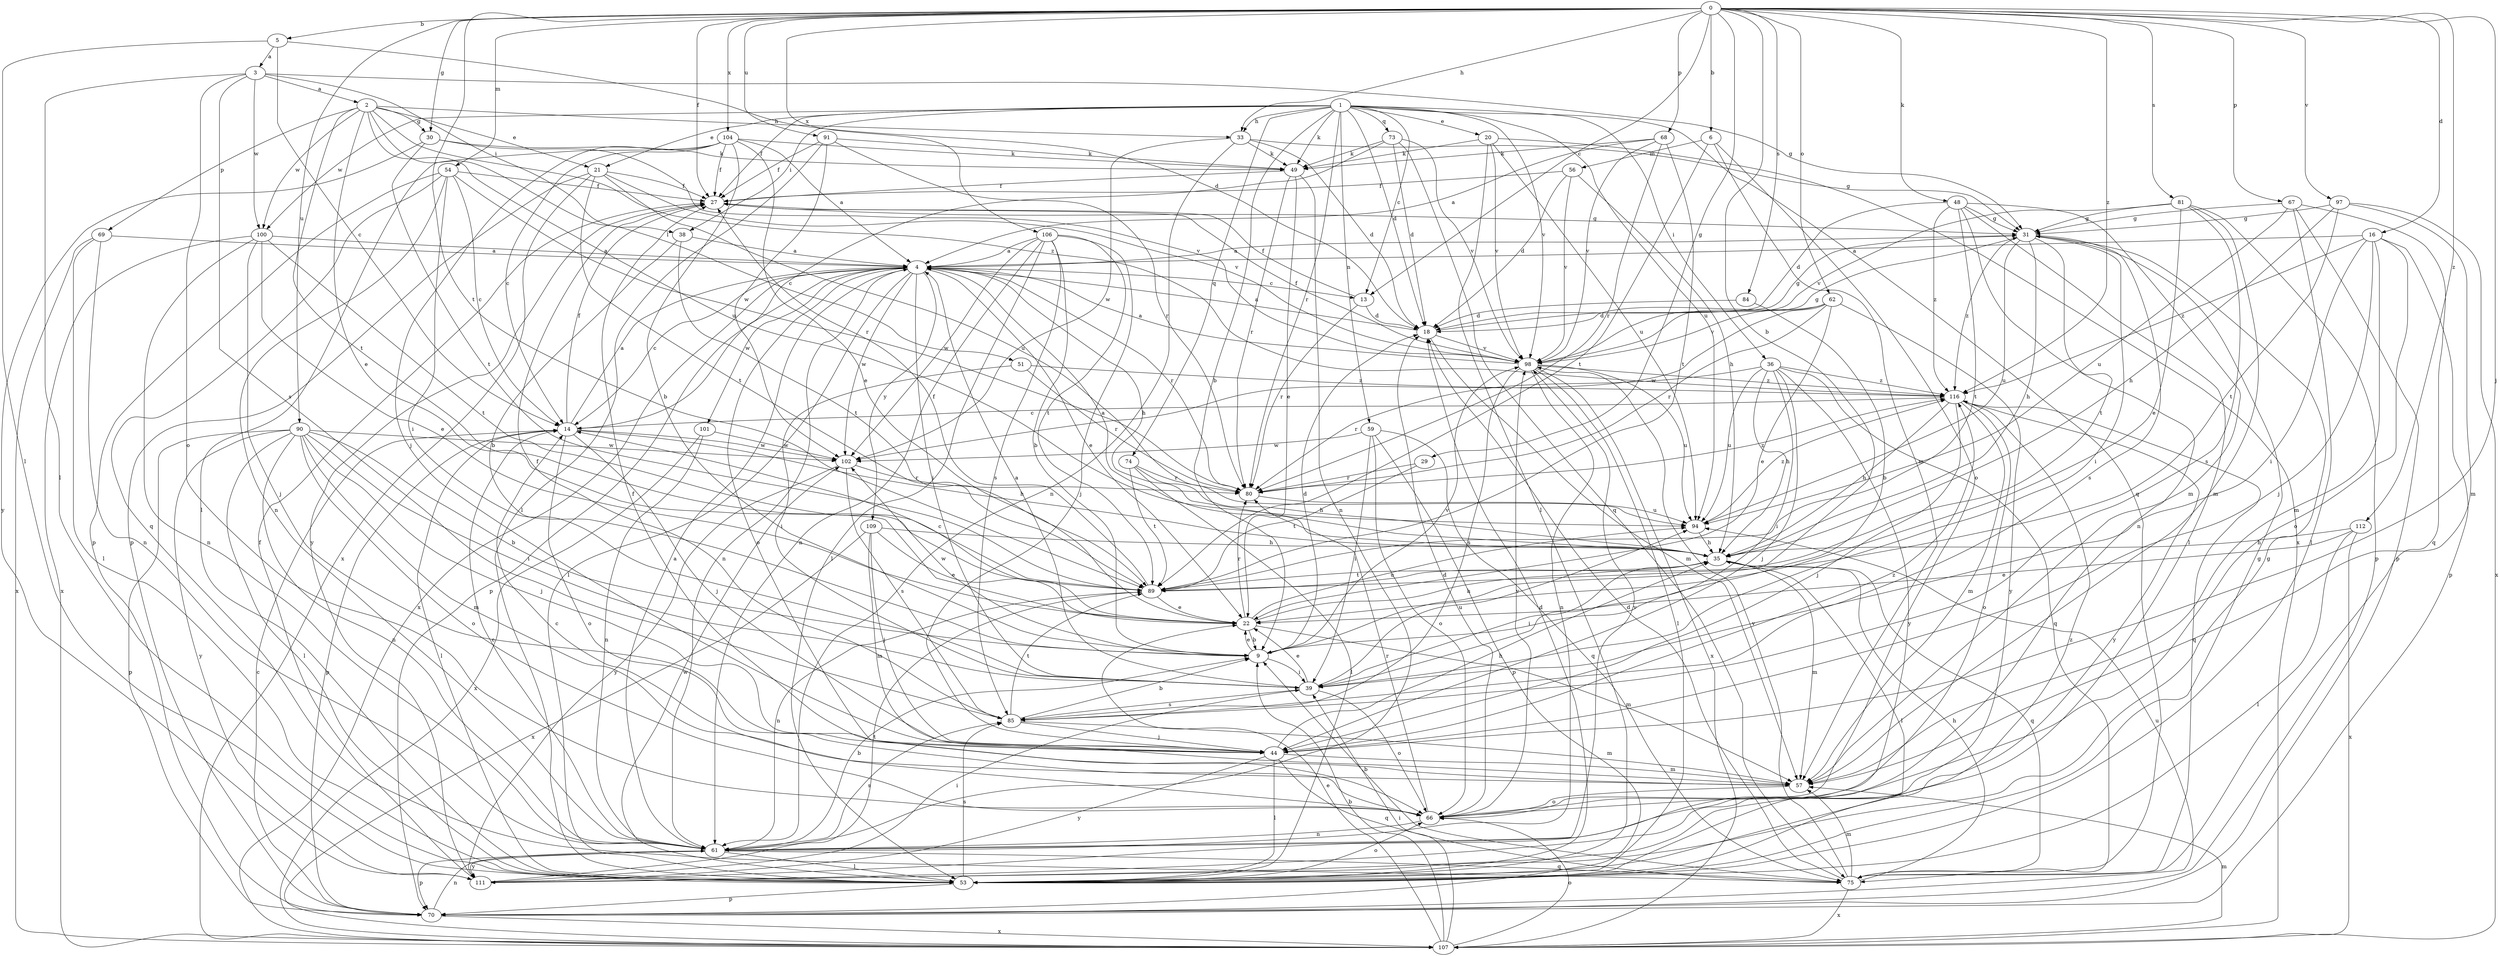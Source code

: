 strict digraph  {
0;
1;
2;
3;
4;
5;
6;
9;
13;
14;
16;
18;
20;
21;
22;
27;
29;
30;
31;
33;
35;
36;
38;
39;
44;
48;
49;
51;
53;
54;
56;
57;
59;
61;
62;
66;
67;
68;
69;
70;
73;
74;
75;
80;
81;
84;
85;
89;
90;
91;
94;
97;
98;
100;
101;
102;
104;
106;
107;
109;
111;
112;
116;
0 -> 5  [label=b];
0 -> 6  [label=b];
0 -> 9  [label=b];
0 -> 13  [label=c];
0 -> 16  [label=d];
0 -> 27  [label=f];
0 -> 29  [label=g];
0 -> 30  [label=g];
0 -> 33  [label=h];
0 -> 44  [label=j];
0 -> 48  [label=k];
0 -> 54  [label=m];
0 -> 62  [label=o];
0 -> 67  [label=p];
0 -> 68  [label=p];
0 -> 81  [label=s];
0 -> 84  [label=s];
0 -> 89  [label=t];
0 -> 90  [label=u];
0 -> 91  [label=u];
0 -> 97  [label=v];
0 -> 104  [label=x];
0 -> 106  [label=x];
0 -> 112  [label=z];
0 -> 116  [label=z];
1 -> 9  [label=b];
1 -> 13  [label=c];
1 -> 18  [label=d];
1 -> 20  [label=e];
1 -> 21  [label=e];
1 -> 27  [label=f];
1 -> 33  [label=h];
1 -> 36  [label=i];
1 -> 38  [label=i];
1 -> 49  [label=k];
1 -> 59  [label=n];
1 -> 73  [label=q];
1 -> 74  [label=q];
1 -> 75  [label=q];
1 -> 80  [label=r];
1 -> 94  [label=u];
1 -> 98  [label=v];
1 -> 100  [label=w];
2 -> 21  [label=e];
2 -> 22  [label=e];
2 -> 30  [label=g];
2 -> 33  [label=h];
2 -> 51  [label=l];
2 -> 69  [label=p];
2 -> 89  [label=t];
2 -> 94  [label=u];
2 -> 100  [label=w];
2 -> 116  [label=z];
3 -> 2  [label=a];
3 -> 31  [label=g];
3 -> 38  [label=i];
3 -> 53  [label=l];
3 -> 66  [label=o];
3 -> 85  [label=s];
3 -> 100  [label=w];
4 -> 13  [label=c];
4 -> 14  [label=c];
4 -> 22  [label=e];
4 -> 35  [label=h];
4 -> 39  [label=i];
4 -> 53  [label=l];
4 -> 61  [label=n];
4 -> 66  [label=o];
4 -> 70  [label=p];
4 -> 80  [label=r];
4 -> 101  [label=w];
4 -> 102  [label=w];
4 -> 107  [label=x];
4 -> 109  [label=y];
5 -> 3  [label=a];
5 -> 14  [label=c];
5 -> 18  [label=d];
5 -> 53  [label=l];
6 -> 56  [label=m];
6 -> 57  [label=m];
6 -> 66  [label=o];
6 -> 89  [label=t];
9 -> 18  [label=d];
9 -> 22  [label=e];
9 -> 39  [label=i];
9 -> 98  [label=v];
9 -> 102  [label=w];
13 -> 18  [label=d];
13 -> 27  [label=f];
13 -> 80  [label=r];
14 -> 4  [label=a];
14 -> 27  [label=f];
14 -> 35  [label=h];
14 -> 44  [label=j];
14 -> 53  [label=l];
14 -> 66  [label=o];
14 -> 70  [label=p];
14 -> 102  [label=w];
16 -> 4  [label=a];
16 -> 39  [label=i];
16 -> 44  [label=j];
16 -> 57  [label=m];
16 -> 66  [label=o];
16 -> 70  [label=p];
16 -> 116  [label=z];
18 -> 4  [label=a];
18 -> 31  [label=g];
18 -> 57  [label=m];
18 -> 98  [label=v];
20 -> 49  [label=k];
20 -> 53  [label=l];
20 -> 94  [label=u];
20 -> 98  [label=v];
20 -> 107  [label=x];
21 -> 27  [label=f];
21 -> 70  [label=p];
21 -> 89  [label=t];
21 -> 94  [label=u];
21 -> 98  [label=v];
21 -> 107  [label=x];
22 -> 9  [label=b];
22 -> 14  [label=c];
22 -> 35  [label=h];
22 -> 57  [label=m];
22 -> 80  [label=r];
22 -> 94  [label=u];
27 -> 31  [label=g];
27 -> 111  [label=y];
29 -> 80  [label=r];
29 -> 89  [label=t];
30 -> 49  [label=k];
30 -> 89  [label=t];
30 -> 98  [label=v];
30 -> 111  [label=y];
31 -> 4  [label=a];
31 -> 35  [label=h];
31 -> 39  [label=i];
31 -> 85  [label=s];
31 -> 89  [label=t];
31 -> 94  [label=u];
31 -> 116  [label=z];
33 -> 18  [label=d];
33 -> 31  [label=g];
33 -> 49  [label=k];
33 -> 61  [label=n];
33 -> 102  [label=w];
35 -> 4  [label=a];
35 -> 39  [label=i];
35 -> 53  [label=l];
35 -> 57  [label=m];
35 -> 75  [label=q];
35 -> 89  [label=t];
36 -> 35  [label=h];
36 -> 39  [label=i];
36 -> 44  [label=j];
36 -> 75  [label=q];
36 -> 80  [label=r];
36 -> 94  [label=u];
36 -> 111  [label=y];
36 -> 116  [label=z];
38 -> 4  [label=a];
38 -> 9  [label=b];
38 -> 89  [label=t];
39 -> 4  [label=a];
39 -> 22  [label=e];
39 -> 66  [label=o];
39 -> 85  [label=s];
39 -> 94  [label=u];
44 -> 35  [label=h];
44 -> 53  [label=l];
44 -> 57  [label=m];
44 -> 75  [label=q];
44 -> 111  [label=y];
44 -> 116  [label=z];
48 -> 18  [label=d];
48 -> 31  [label=g];
48 -> 53  [label=l];
48 -> 57  [label=m];
48 -> 61  [label=n];
48 -> 89  [label=t];
48 -> 116  [label=z];
49 -> 22  [label=e];
49 -> 27  [label=f];
49 -> 61  [label=n];
49 -> 80  [label=r];
51 -> 39  [label=i];
51 -> 80  [label=r];
51 -> 116  [label=z];
53 -> 18  [label=d];
53 -> 31  [label=g];
53 -> 66  [label=o];
53 -> 70  [label=p];
53 -> 85  [label=s];
53 -> 102  [label=w];
53 -> 116  [label=z];
54 -> 14  [label=c];
54 -> 27  [label=f];
54 -> 39  [label=i];
54 -> 61  [label=n];
54 -> 70  [label=p];
54 -> 75  [label=q];
54 -> 80  [label=r];
56 -> 18  [label=d];
56 -> 27  [label=f];
56 -> 35  [label=h];
56 -> 98  [label=v];
57 -> 27  [label=f];
57 -> 66  [label=o];
59 -> 39  [label=i];
59 -> 66  [label=o];
59 -> 70  [label=p];
59 -> 75  [label=q];
59 -> 102  [label=w];
61 -> 4  [label=a];
61 -> 9  [label=b];
61 -> 14  [label=c];
61 -> 53  [label=l];
61 -> 70  [label=p];
61 -> 75  [label=q];
61 -> 85  [label=s];
61 -> 98  [label=v];
61 -> 111  [label=y];
62 -> 18  [label=d];
62 -> 22  [label=e];
62 -> 80  [label=r];
62 -> 98  [label=v];
62 -> 102  [label=w];
62 -> 111  [label=y];
66 -> 14  [label=c];
66 -> 18  [label=d];
66 -> 61  [label=n];
66 -> 80  [label=r];
66 -> 98  [label=v];
67 -> 31  [label=g];
67 -> 53  [label=l];
67 -> 70  [label=p];
67 -> 75  [label=q];
67 -> 94  [label=u];
68 -> 4  [label=a];
68 -> 49  [label=k];
68 -> 80  [label=r];
68 -> 89  [label=t];
68 -> 98  [label=v];
69 -> 4  [label=a];
69 -> 53  [label=l];
69 -> 61  [label=n];
69 -> 107  [label=x];
70 -> 14  [label=c];
70 -> 61  [label=n];
70 -> 94  [label=u];
70 -> 107  [label=x];
73 -> 14  [label=c];
73 -> 18  [label=d];
73 -> 49  [label=k];
73 -> 75  [label=q];
73 -> 98  [label=v];
74 -> 35  [label=h];
74 -> 53  [label=l];
74 -> 80  [label=r];
74 -> 89  [label=t];
75 -> 9  [label=b];
75 -> 18  [label=d];
75 -> 35  [label=h];
75 -> 57  [label=m];
75 -> 98  [label=v];
75 -> 107  [label=x];
80 -> 94  [label=u];
80 -> 116  [label=z];
81 -> 22  [label=e];
81 -> 31  [label=g];
81 -> 57  [label=m];
81 -> 70  [label=p];
81 -> 85  [label=s];
81 -> 98  [label=v];
84 -> 9  [label=b];
84 -> 18  [label=d];
85 -> 9  [label=b];
85 -> 27  [label=f];
85 -> 44  [label=j];
85 -> 57  [label=m];
85 -> 89  [label=t];
89 -> 22  [label=e];
89 -> 27  [label=f];
89 -> 61  [label=n];
90 -> 9  [label=b];
90 -> 39  [label=i];
90 -> 44  [label=j];
90 -> 53  [label=l];
90 -> 57  [label=m];
90 -> 61  [label=n];
90 -> 66  [label=o];
90 -> 70  [label=p];
90 -> 102  [label=w];
90 -> 111  [label=y];
91 -> 27  [label=f];
91 -> 49  [label=k];
91 -> 53  [label=l];
91 -> 80  [label=r];
91 -> 102  [label=w];
94 -> 35  [label=h];
94 -> 116  [label=z];
97 -> 31  [label=g];
97 -> 35  [label=h];
97 -> 57  [label=m];
97 -> 89  [label=t];
97 -> 107  [label=x];
98 -> 4  [label=a];
98 -> 27  [label=f];
98 -> 31  [label=g];
98 -> 53  [label=l];
98 -> 61  [label=n];
98 -> 85  [label=s];
98 -> 94  [label=u];
98 -> 107  [label=x];
98 -> 116  [label=z];
100 -> 4  [label=a];
100 -> 22  [label=e];
100 -> 44  [label=j];
100 -> 61  [label=n];
100 -> 89  [label=t];
100 -> 107  [label=x];
101 -> 61  [label=n];
101 -> 102  [label=w];
101 -> 107  [label=x];
102 -> 80  [label=r];
102 -> 85  [label=s];
102 -> 111  [label=y];
104 -> 4  [label=a];
104 -> 9  [label=b];
104 -> 14  [label=c];
104 -> 22  [label=e];
104 -> 27  [label=f];
104 -> 44  [label=j];
104 -> 49  [label=k];
104 -> 53  [label=l];
106 -> 4  [label=a];
106 -> 9  [label=b];
106 -> 44  [label=j];
106 -> 53  [label=l];
106 -> 61  [label=n];
106 -> 85  [label=s];
106 -> 89  [label=t];
106 -> 102  [label=w];
107 -> 9  [label=b];
107 -> 22  [label=e];
107 -> 39  [label=i];
107 -> 57  [label=m];
107 -> 66  [label=o];
109 -> 22  [label=e];
109 -> 35  [label=h];
109 -> 44  [label=j];
109 -> 57  [label=m];
109 -> 107  [label=x];
111 -> 27  [label=f];
111 -> 31  [label=g];
111 -> 39  [label=i];
111 -> 89  [label=t];
112 -> 22  [label=e];
112 -> 35  [label=h];
112 -> 53  [label=l];
112 -> 107  [label=x];
116 -> 14  [label=c];
116 -> 35  [label=h];
116 -> 44  [label=j];
116 -> 57  [label=m];
116 -> 66  [label=o];
116 -> 75  [label=q];
116 -> 111  [label=y];
}
